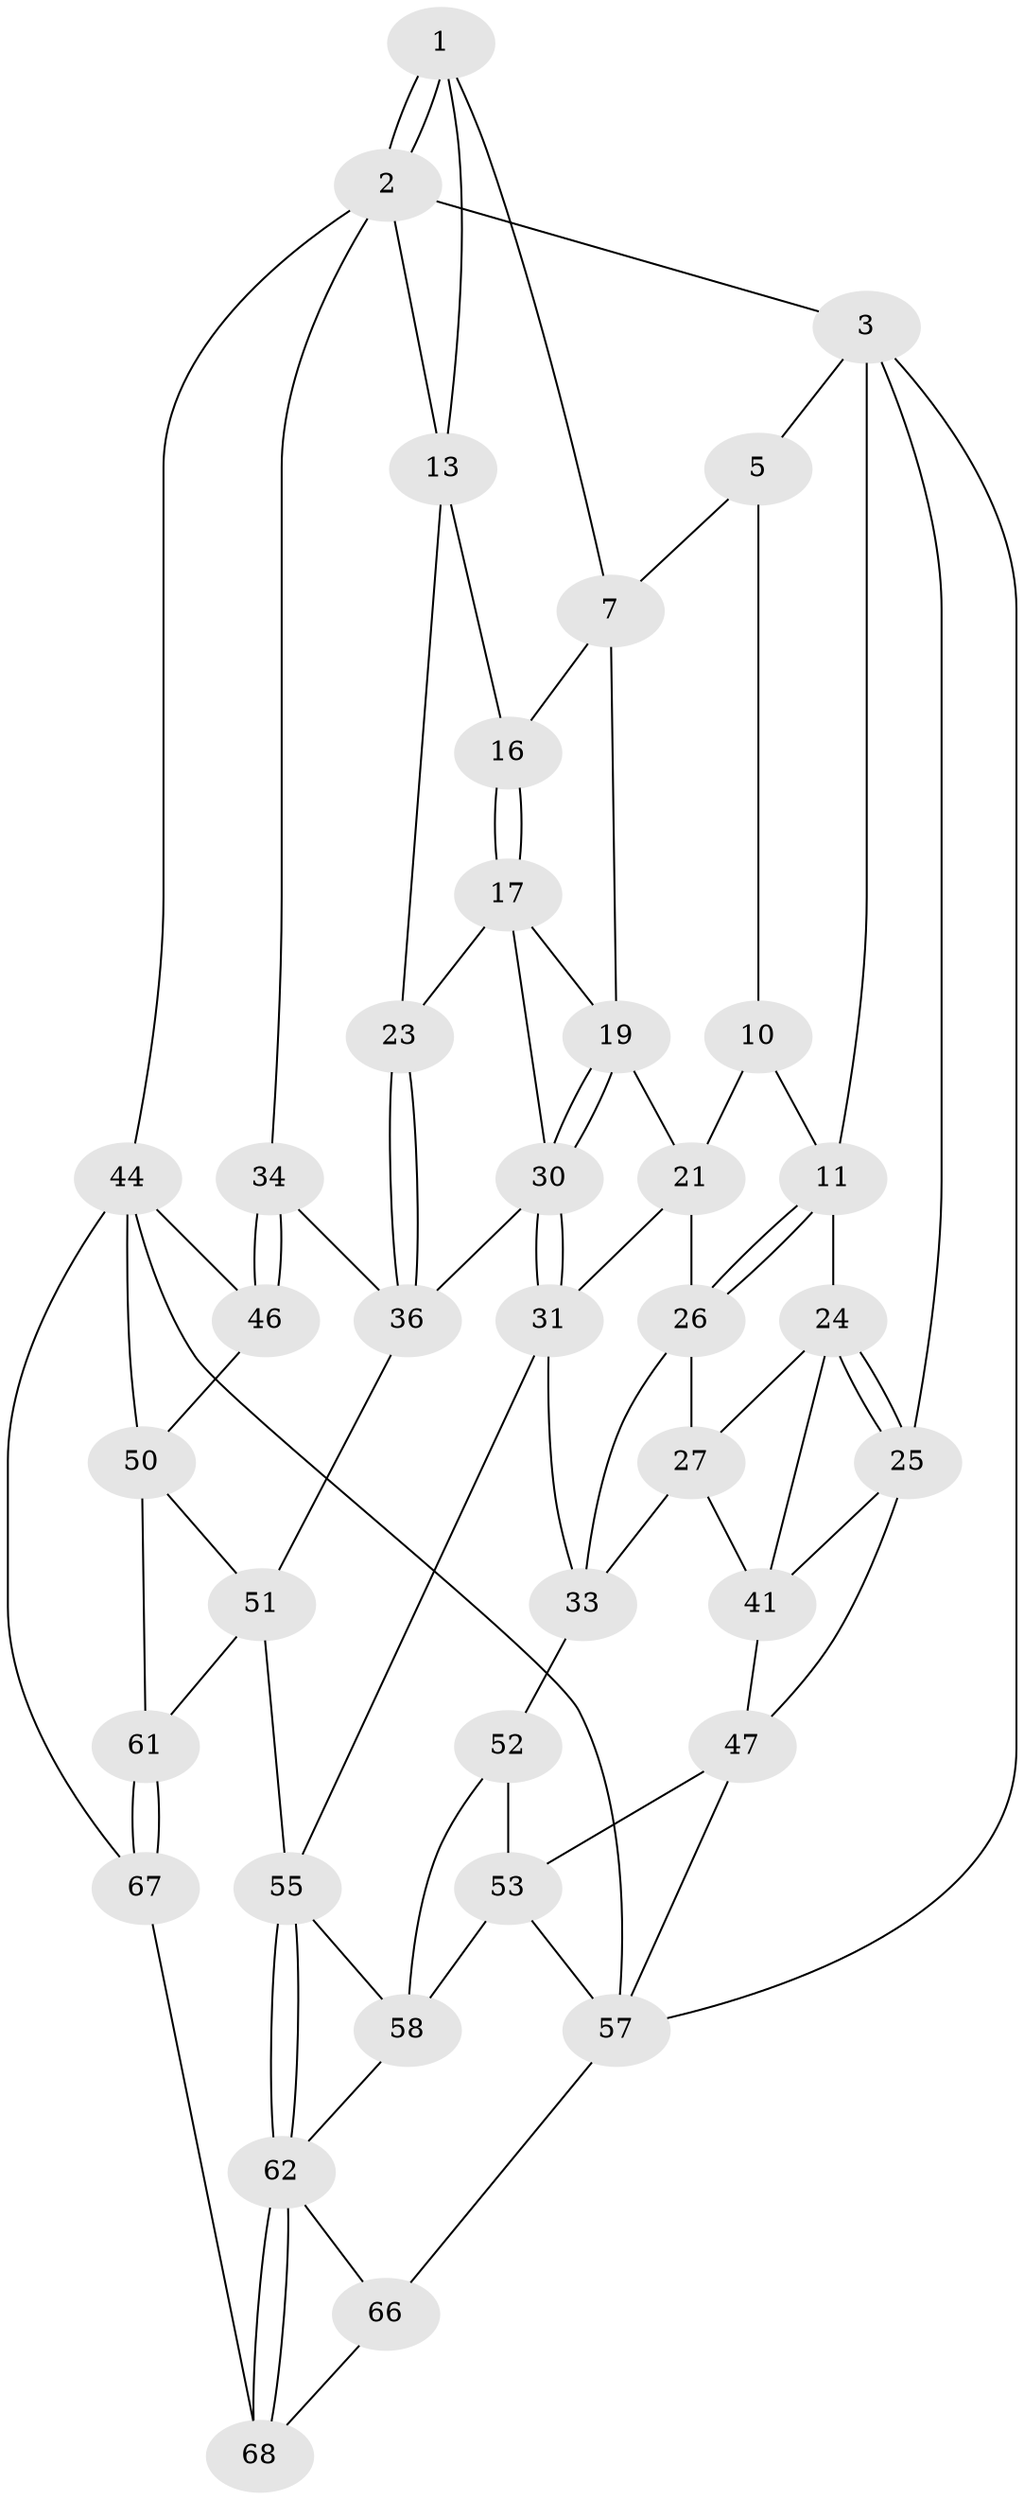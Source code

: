 // Generated by graph-tools (version 1.1) at 2025/52/02/27/25 19:52:40]
// undirected, 38 vertices, 83 edges
graph export_dot {
graph [start="1"]
  node [color=gray90,style=filled];
  1 [pos="+0.5595047155599687+0",super="+6"];
  2 [pos="+1+0",super="+15"];
  3 [pos="+0+0",super="+4"];
  5 [pos="+0.1976239829382384+0",super="+9"];
  7 [pos="+0.5635284734862028+0.12952946554031117",super="+8"];
  10 [pos="+0.28861604879050007+0.225697482363985"];
  11 [pos="+0.16552325797679932+0.2355945848929829",super="+12"];
  13 [pos="+0.9858853287591242+0.044924336400493065",super="+14"];
  16 [pos="+0.7610297107511624+0.16889848297551738"];
  17 [pos="+0.7495745118752247+0.33273597881717165",super="+18"];
  19 [pos="+0.5671971768209209+0.27731318300704144",super="+20"];
  21 [pos="+0.44464171481027764+0.30626299738319973",super="+22"];
  23 [pos="+0.8543464704498839+0.33820933370084755"];
  24 [pos="+0+0.30887805730942314",super="+28"];
  25 [pos="+0+0.30655561527125547",super="+42"];
  26 [pos="+0.17958881473514707+0.3682385987541585",super="+29"];
  27 [pos="+0.17305633035424317+0.3914420381925765",super="+40"];
  30 [pos="+0.5592505129418306+0.5044559650179246",super="+38"];
  31 [pos="+0.47653953782122044+0.5748390284325011",super="+32"];
  33 [pos="+0.3551077998108826+0.5405832996830024",super="+39"];
  34 [pos="+1+0.4516064552573461",super="+35"];
  36 [pos="+0.9266011930792426+0.46267258579289106",super="+37"];
  41 [pos="+0.08912315736597548+0.44949245167390184",super="+43"];
  44 [pos="+1+1",super="+45"];
  46 [pos="+1+0.5220556101480915",super="+49"];
  47 [pos="+0.03244451864693061+0.6818648732296317",super="+48"];
  50 [pos="+0.8518880584195888+0.6479806488675405",super="+60"];
  51 [pos="+0.814949800557925+0.6209731741645259",super="+54"];
  52 [pos="+0.19539180319858163+0.6770138594469348"];
  53 [pos="+0.05730824168985187+0.6891256299921132",super="+64"];
  55 [pos="+0.614441379733192+0.729782231393145",super="+56"];
  57 [pos="+0+1",super="+65"];
  58 [pos="+0.3959226081054935+0.7657622324550453",super="+59"];
  61 [pos="+0.8025229380106056+0.8618009604617894"];
  62 [pos="+0.5840859302532377+0.8280029422967458",super="+63"];
  66 [pos="+0.33541524873845624+1"];
  67 [pos="+0.8784556013374148+1",super="+70"];
  68 [pos="+0.586975157880253+0.879175340834342",super="+69"];
  1 -- 2;
  1 -- 2;
  1 -- 13;
  1 -- 7;
  2 -- 3;
  2 -- 44;
  2 -- 34;
  2 -- 13;
  3 -- 25;
  3 -- 57;
  3 -- 11;
  3 -- 5;
  5 -- 10;
  5 -- 7;
  7 -- 16;
  7 -- 19;
  10 -- 11;
  10 -- 21;
  11 -- 26;
  11 -- 26;
  11 -- 24;
  13 -- 16;
  13 -- 23;
  16 -- 17;
  16 -- 17;
  17 -- 23;
  17 -- 19;
  17 -- 30;
  19 -- 30;
  19 -- 30;
  19 -- 21;
  21 -- 31;
  21 -- 26;
  23 -- 36;
  23 -- 36;
  24 -- 25;
  24 -- 25;
  24 -- 41;
  24 -- 27;
  25 -- 41;
  25 -- 47;
  26 -- 27;
  26 -- 33;
  27 -- 41;
  27 -- 33;
  30 -- 31;
  30 -- 31;
  30 -- 36;
  31 -- 33;
  31 -- 55;
  33 -- 52;
  34 -- 46 [weight=2];
  34 -- 46;
  34 -- 36;
  36 -- 51;
  41 -- 47;
  44 -- 57;
  44 -- 67;
  44 -- 46;
  44 -- 50;
  46 -- 50;
  47 -- 53;
  47 -- 57;
  50 -- 51;
  50 -- 61;
  51 -- 61;
  51 -- 55;
  52 -- 53;
  52 -- 58;
  53 -- 57;
  53 -- 58;
  55 -- 62;
  55 -- 62;
  55 -- 58;
  57 -- 66;
  58 -- 62;
  61 -- 67;
  61 -- 67;
  62 -- 68;
  62 -- 68;
  62 -- 66;
  66 -- 68;
  67 -- 68 [weight=2];
}
